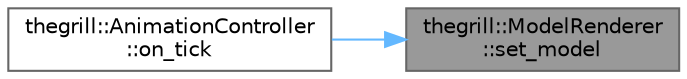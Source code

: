 digraph "thegrill::ModelRenderer::set_model"
{
 // LATEX_PDF_SIZE
  bgcolor="transparent";
  edge [fontname=Helvetica,fontsize=10,labelfontname=Helvetica,labelfontsize=10];
  node [fontname=Helvetica,fontsize=10,shape=box,height=0.2,width=0.4];
  rankdir="RL";
  Node1 [id="Node000001",label="thegrill::ModelRenderer\l::set_model",height=0.2,width=0.4,color="gray40", fillcolor="grey60", style="filled", fontcolor="black",tooltip=" "];
  Node1 -> Node2 [id="edge1_Node000001_Node000002",dir="back",color="steelblue1",style="solid",tooltip=" "];
  Node2 [id="Node000002",label="thegrill::AnimationController\l::on_tick",height=0.2,width=0.4,color="grey40", fillcolor="white", style="filled",URL="$structthegrill_1_1_animation_controller.html#a0a17b97437953a31dde203fba8c772ec",tooltip="Updates the AnimationController each tick. This function advances the animation based on the elapsed ..."];
}

